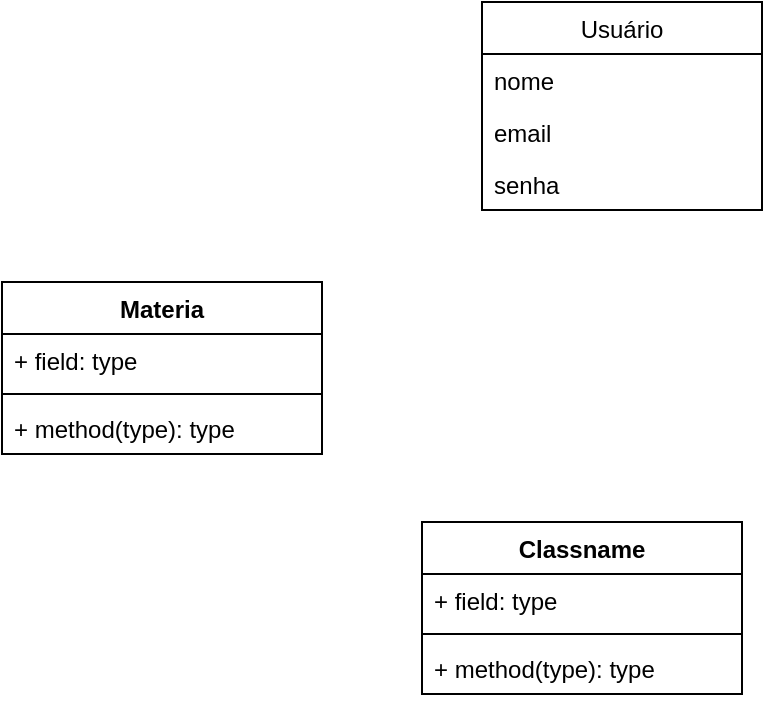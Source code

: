 <mxfile version="14.5.8" type="github"><diagram id="TwbY2dABewE0sWyxYarw" name="Page-1"><mxGraphModel dx="1422" dy="705" grid="1" gridSize="10" guides="1" tooltips="1" connect="1" arrows="1" fold="1" page="1" pageScale="1" pageWidth="827" pageHeight="1169" math="0" shadow="0"><root><mxCell id="0"/><mxCell id="1" parent="0"/><mxCell id="6IP7CMrQWH8kafBfPlEp-8" value="Usuário" style="swimlane;fontStyle=0;childLayout=stackLayout;horizontal=1;startSize=26;fillColor=none;horizontalStack=0;resizeParent=1;resizeParentMax=0;resizeLast=0;collapsible=1;marginBottom=0;" parent="1" vertex="1"><mxGeometry x="360" y="60" width="140" height="104" as="geometry"/></mxCell><mxCell id="6IP7CMrQWH8kafBfPlEp-9" value="nome" style="text;strokeColor=none;fillColor=none;align=left;verticalAlign=top;spacingLeft=4;spacingRight=4;overflow=hidden;rotatable=0;points=[[0,0.5],[1,0.5]];portConstraint=eastwest;" parent="6IP7CMrQWH8kafBfPlEp-8" vertex="1"><mxGeometry y="26" width="140" height="26" as="geometry"/></mxCell><mxCell id="6IP7CMrQWH8kafBfPlEp-10" value="email" style="text;strokeColor=none;fillColor=none;align=left;verticalAlign=top;spacingLeft=4;spacingRight=4;overflow=hidden;rotatable=0;points=[[0,0.5],[1,0.5]];portConstraint=eastwest;" parent="6IP7CMrQWH8kafBfPlEp-8" vertex="1"><mxGeometry y="52" width="140" height="26" as="geometry"/></mxCell><mxCell id="6IP7CMrQWH8kafBfPlEp-11" value="senha" style="text;strokeColor=none;fillColor=none;align=left;verticalAlign=top;spacingLeft=4;spacingRight=4;overflow=hidden;rotatable=0;points=[[0,0.5],[1,0.5]];portConstraint=eastwest;" parent="6IP7CMrQWH8kafBfPlEp-8" vertex="1"><mxGeometry y="78" width="140" height="26" as="geometry"/></mxCell><mxCell id="6IP7CMrQWH8kafBfPlEp-16" value="Classname" style="swimlane;fontStyle=1;align=center;verticalAlign=top;childLayout=stackLayout;horizontal=1;startSize=26;horizontalStack=0;resizeParent=1;resizeParentMax=0;resizeLast=0;collapsible=1;marginBottom=0;" parent="1" vertex="1"><mxGeometry x="330" y="320" width="160" height="86" as="geometry"/></mxCell><mxCell id="6IP7CMrQWH8kafBfPlEp-17" value="+ field: type" style="text;strokeColor=none;fillColor=none;align=left;verticalAlign=top;spacingLeft=4;spacingRight=4;overflow=hidden;rotatable=0;points=[[0,0.5],[1,0.5]];portConstraint=eastwest;" parent="6IP7CMrQWH8kafBfPlEp-16" vertex="1"><mxGeometry y="26" width="160" height="26" as="geometry"/></mxCell><mxCell id="6IP7CMrQWH8kafBfPlEp-18" value="" style="line;strokeWidth=1;fillColor=none;align=left;verticalAlign=middle;spacingTop=-1;spacingLeft=3;spacingRight=3;rotatable=0;labelPosition=right;points=[];portConstraint=eastwest;" parent="6IP7CMrQWH8kafBfPlEp-16" vertex="1"><mxGeometry y="52" width="160" height="8" as="geometry"/></mxCell><mxCell id="6IP7CMrQWH8kafBfPlEp-19" value="+ method(type): type" style="text;strokeColor=none;fillColor=none;align=left;verticalAlign=top;spacingLeft=4;spacingRight=4;overflow=hidden;rotatable=0;points=[[0,0.5],[1,0.5]];portConstraint=eastwest;" parent="6IP7CMrQWH8kafBfPlEp-16" vertex="1"><mxGeometry y="60" width="160" height="26" as="geometry"/></mxCell><mxCell id="6IP7CMrQWH8kafBfPlEp-20" value="Materia" style="swimlane;fontStyle=1;align=center;verticalAlign=top;childLayout=stackLayout;horizontal=1;startSize=26;horizontalStack=0;resizeParent=1;resizeParentMax=0;resizeLast=0;collapsible=1;marginBottom=0;" parent="1" vertex="1"><mxGeometry x="120" y="200" width="160" height="86" as="geometry"/></mxCell><mxCell id="6IP7CMrQWH8kafBfPlEp-21" value="+ field: type" style="text;strokeColor=none;fillColor=none;align=left;verticalAlign=top;spacingLeft=4;spacingRight=4;overflow=hidden;rotatable=0;points=[[0,0.5],[1,0.5]];portConstraint=eastwest;" parent="6IP7CMrQWH8kafBfPlEp-20" vertex="1"><mxGeometry y="26" width="160" height="26" as="geometry"/></mxCell><mxCell id="6IP7CMrQWH8kafBfPlEp-22" value="" style="line;strokeWidth=1;fillColor=none;align=left;verticalAlign=middle;spacingTop=-1;spacingLeft=3;spacingRight=3;rotatable=0;labelPosition=right;points=[];portConstraint=eastwest;" parent="6IP7CMrQWH8kafBfPlEp-20" vertex="1"><mxGeometry y="52" width="160" height="8" as="geometry"/></mxCell><mxCell id="6IP7CMrQWH8kafBfPlEp-23" value="+ method(type): type" style="text;strokeColor=none;fillColor=none;align=left;verticalAlign=top;spacingLeft=4;spacingRight=4;overflow=hidden;rotatable=0;points=[[0,0.5],[1,0.5]];portConstraint=eastwest;" parent="6IP7CMrQWH8kafBfPlEp-20" vertex="1"><mxGeometry y="60" width="160" height="26" as="geometry"/></mxCell></root></mxGraphModel></diagram></mxfile>